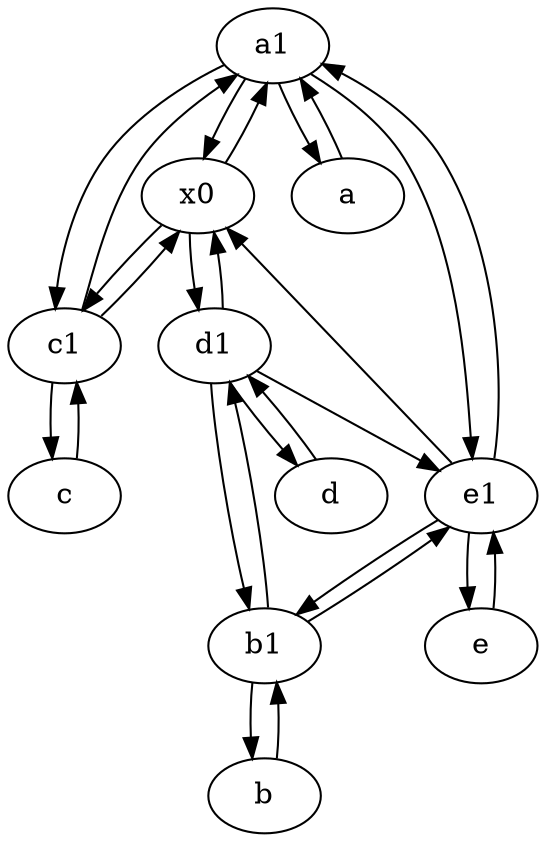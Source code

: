 digraph  {
	a1 [pos="40,15!"];
	c [pos="20,10!"];
	x0;
	b [pos="50,20!"];
	c1 [pos="30,15!"];
	e [pos="30,50!"];
	a [pos="40,10!"];
	e1 [pos="25,45!"];
	b1 [pos="45,20!"];
	d [pos="20,30!"];
	d1 [pos="25,30!"];
	a1 -> x0;
	d1 -> e1;
	a1 -> c1;
	b -> b1;
	b1 -> b;
	x0 -> c1;
	e1 -> e;
	e -> e1;
	e1 -> x0;
	x0 -> a1;
	d1 -> b1;
	a -> a1;
	a1 -> e1;
	c1 -> c;
	b1 -> d1;
	c1 -> a1;
	d1 -> x0;
	a1 -> a;
	e1 -> b1;
	c1 -> x0;
	d -> d1;
	c -> c1;
	b1 -> e1;
	e1 -> a1;
	d1 -> d;
	x0 -> d1;

	}